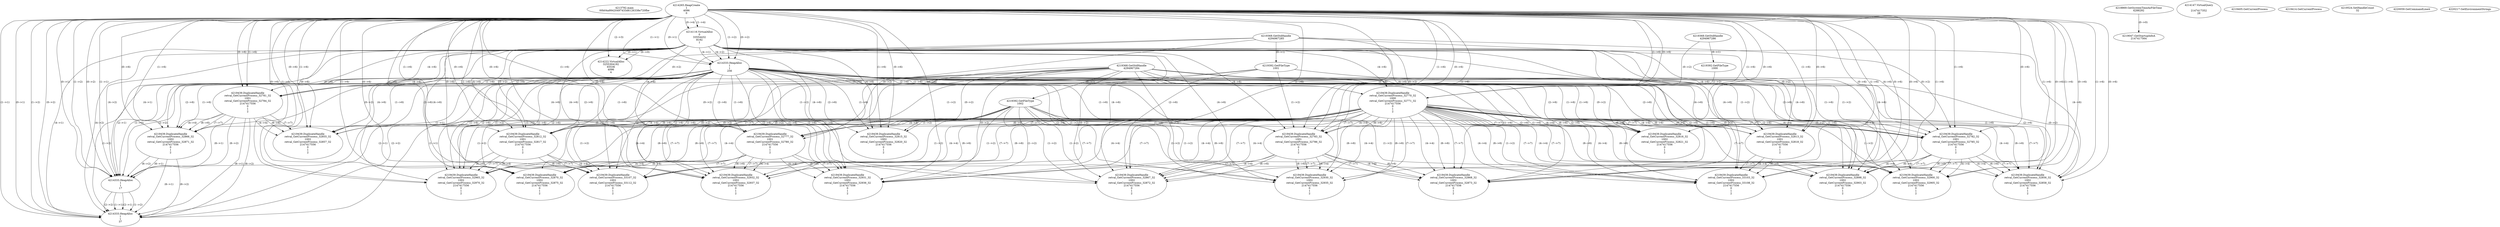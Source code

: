 // Global SCDG with merge call
digraph {
	0 [label="4213792.main
00b04a99420497433d6126338e720fbe"]
	1 [label="4214265.HeapCreate
1
4096
0"]
	2 [label="4218869.GetSystemTimeAsFileTime
4288292"]
	3 [label="4214116.VirtualAlloc
0
33554432
8192
1"]
	1 -> 3 [label="(1-->4)"]
	1 -> 3 [label="(0-->4)"]
	4 [label="4214147.VirtualQuery

2147417352
28"]
	5 [label="4214222.VirtualAlloc
3255304192
65536
4096
4"]
	3 -> 5 [label="(0-->1)"]
	1 -> 5 [label="(2-->3)"]
	3 -> 5 [label="(0-->0)"]
	6 [label="4214333.HeapAlloc
1
1
256"]
	1 -> 6 [label="(1-->1)"]
	1 -> 6 [label="(0-->1)"]
	3 -> 6 [label="(4-->1)"]
	1 -> 6 [label="(1-->2)"]
	1 -> 6 [label="(0-->2)"]
	3 -> 6 [label="(4-->2)"]
	7 [label="4219047.GetStartupInfoA
2147417564"]
	2 -> 7 [label="(0-->0)"]
	8 [label="4219368.GetStdHandle
4294967286"]
	9 [label="4219392.GetFileType
1000"]
	8 -> 9 [label="(0-->1)"]
	10 [label="4219368.GetStdHandle
4294967285"]
	11 [label="4219392.GetFileType
1001"]
	10 -> 11 [label="(0-->1)"]
	12 [label="4219405.GetCurrentProcess
"]
	13 [label="4219414.GetCurrentProcess
"]
	14 [label="4219439.DuplicateHandle
retval_GetCurrentProcess_32781_32
1001
retval_GetCurrentProcess_32784_32
2147417556
0
1
2"]
	10 -> 14 [label="(0-->2)"]
	11 -> 14 [label="(1-->2)"]
	1 -> 14 [label="(1-->6)"]
	1 -> 14 [label="(0-->6)"]
	3 -> 14 [label="(4-->6)"]
	6 -> 14 [label="(1-->6)"]
	6 -> 14 [label="(2-->6)"]
	15 [label="4219368.GetStdHandle
4294967284"]
	16 [label="4219392.GetFileType
1002"]
	15 -> 16 [label="(0-->1)"]
	17 [label="4219439.DuplicateHandle
retval_GetCurrentProcess_32866_32
1002
retval_GetCurrentProcess_32871_32
2147417556
0
1
2"]
	15 -> 17 [label="(0-->2)"]
	16 -> 17 [label="(1-->2)"]
	14 -> 17 [label="(4-->4)"]
	1 -> 17 [label="(1-->6)"]
	1 -> 17 [label="(0-->6)"]
	3 -> 17 [label="(4-->6)"]
	6 -> 17 [label="(1-->6)"]
	6 -> 17 [label="(2-->6)"]
	14 -> 17 [label="(6-->6)"]
	14 -> 17 [label="(7-->7)"]
	18 [label="4219524.SetHandleCount
32"]
	19 [label="4220059.GetCommandLineA
"]
	20 [label="4214333.HeapAlloc
1
1
17"]
	1 -> 20 [label="(1-->1)"]
	1 -> 20 [label="(0-->1)"]
	3 -> 20 [label="(4-->1)"]
	6 -> 20 [label="(1-->1)"]
	6 -> 20 [label="(2-->1)"]
	14 -> 20 [label="(6-->1)"]
	17 -> 20 [label="(6-->1)"]
	1 -> 20 [label="(1-->2)"]
	1 -> 20 [label="(0-->2)"]
	3 -> 20 [label="(4-->2)"]
	6 -> 20 [label="(1-->2)"]
	6 -> 20 [label="(2-->2)"]
	14 -> 20 [label="(6-->2)"]
	17 -> 20 [label="(6-->2)"]
	21 [label="4220217.GetEnvironmentStrings
"]
	22 [label="4214333.HeapAlloc
1
1
37"]
	1 -> 22 [label="(1-->1)"]
	1 -> 22 [label="(0-->1)"]
	3 -> 22 [label="(4-->1)"]
	6 -> 22 [label="(1-->1)"]
	6 -> 22 [label="(2-->1)"]
	14 -> 22 [label="(6-->1)"]
	17 -> 22 [label="(6-->1)"]
	20 -> 22 [label="(1-->1)"]
	20 -> 22 [label="(2-->1)"]
	1 -> 22 [label="(1-->2)"]
	1 -> 22 [label="(0-->2)"]
	3 -> 22 [label="(4-->2)"]
	6 -> 22 [label="(1-->2)"]
	6 -> 22 [label="(2-->2)"]
	14 -> 22 [label="(6-->2)"]
	17 -> 22 [label="(6-->2)"]
	20 -> 22 [label="(1-->2)"]
	20 -> 22 [label="(2-->2)"]
	23 [label="4219439.DuplicateHandle
retval_GetCurrentProcess_32770_32
1000
retval_GetCurrentProcess_32771_32
2147417556
0
1
2"]
	8 -> 23 [label="(0-->2)"]
	9 -> 23 [label="(1-->2)"]
	1 -> 23 [label="(1-->6)"]
	1 -> 23 [label="(0-->6)"]
	3 -> 23 [label="(4-->6)"]
	6 -> 23 [label="(1-->6)"]
	6 -> 23 [label="(2-->6)"]
	24 [label="4219439.DuplicateHandle
retval_GetCurrentProcess_32783_32
1001
retval_GetCurrentProcess_32786_32
2147417556
0
1
2"]
	10 -> 24 [label="(0-->2)"]
	11 -> 24 [label="(1-->2)"]
	23 -> 24 [label="(4-->4)"]
	1 -> 24 [label="(1-->6)"]
	1 -> 24 [label="(0-->6)"]
	3 -> 24 [label="(4-->6)"]
	6 -> 24 [label="(1-->6)"]
	6 -> 24 [label="(2-->6)"]
	23 -> 24 [label="(6-->6)"]
	23 -> 24 [label="(7-->7)"]
	25 [label="4219439.DuplicateHandle
retval_GetCurrentProcess_32868_32
1002
retval_GetCurrentProcess_32873_32
2147417556
0
1
2"]
	15 -> 25 [label="(0-->2)"]
	16 -> 25 [label="(1-->2)"]
	23 -> 25 [label="(4-->4)"]
	24 -> 25 [label="(4-->4)"]
	1 -> 25 [label="(1-->6)"]
	1 -> 25 [label="(0-->6)"]
	3 -> 25 [label="(4-->6)"]
	6 -> 25 [label="(1-->6)"]
	6 -> 25 [label="(2-->6)"]
	23 -> 25 [label="(6-->6)"]
	24 -> 25 [label="(6-->6)"]
	23 -> 25 [label="(7-->7)"]
	24 -> 25 [label="(7-->7)"]
	26 [label="4219439.DuplicateHandle
retval_GetCurrentProcess_32815_32
1002
retval_GetCurrentProcess_32820_32
2147417556
0
1
2"]
	15 -> 26 [label="(0-->2)"]
	16 -> 26 [label="(1-->2)"]
	1 -> 26 [label="(1-->6)"]
	1 -> 26 [label="(0-->6)"]
	3 -> 26 [label="(4-->6)"]
	6 -> 26 [label="(1-->6)"]
	6 -> 26 [label="(2-->6)"]
	27 [label="4219439.DuplicateHandle
retval_GetCurrentProcess_32816_32
1002
retval_GetCurrentProcess_32821_32
2147417556
0
1
2"]
	15 -> 27 [label="(0-->2)"]
	16 -> 27 [label="(1-->2)"]
	23 -> 27 [label="(4-->4)"]
	1 -> 27 [label="(1-->6)"]
	1 -> 27 [label="(0-->6)"]
	3 -> 27 [label="(4-->6)"]
	6 -> 27 [label="(1-->6)"]
	6 -> 27 [label="(2-->6)"]
	23 -> 27 [label="(6-->6)"]
	23 -> 27 [label="(7-->7)"]
	28 [label="4219439.DuplicateHandle
retval_GetCurrentProcess_32855_32
1002
retval_GetCurrentProcess_32857_32
2147417556
0
1
2"]
	15 -> 28 [label="(0-->2)"]
	16 -> 28 [label="(1-->2)"]
	14 -> 28 [label="(4-->4)"]
	1 -> 28 [label="(1-->6)"]
	1 -> 28 [label="(0-->6)"]
	3 -> 28 [label="(4-->6)"]
	6 -> 28 [label="(1-->6)"]
	6 -> 28 [label="(2-->6)"]
	14 -> 28 [label="(6-->6)"]
	14 -> 28 [label="(7-->7)"]
	29 [label="4219439.DuplicateHandle
retval_GetCurrentProcess_32782_32
1001
retval_GetCurrentProcess_32785_32
2147417556
0
1
2"]
	10 -> 29 [label="(0-->2)"]
	11 -> 29 [label="(1-->2)"]
	23 -> 29 [label="(4-->4)"]
	1 -> 29 [label="(1-->6)"]
	1 -> 29 [label="(0-->6)"]
	3 -> 29 [label="(4-->6)"]
	6 -> 29 [label="(1-->6)"]
	6 -> 29 [label="(2-->6)"]
	23 -> 29 [label="(6-->6)"]
	23 -> 29 [label="(7-->7)"]
	30 [label="4219439.DuplicateHandle
retval_GetCurrentProcess_32856_32
1002
retval_GetCurrentProcess_32858_32
2147417556
0
1
2"]
	15 -> 30 [label="(0-->2)"]
	16 -> 30 [label="(1-->2)"]
	23 -> 30 [label="(4-->4)"]
	29 -> 30 [label="(4-->4)"]
	1 -> 30 [label="(1-->6)"]
	1 -> 30 [label="(0-->6)"]
	3 -> 30 [label="(4-->6)"]
	6 -> 30 [label="(1-->6)"]
	6 -> 30 [label="(2-->6)"]
	23 -> 30 [label="(6-->6)"]
	29 -> 30 [label="(6-->6)"]
	23 -> 30 [label="(7-->7)"]
	29 -> 30 [label="(7-->7)"]
	31 [label="4219439.DuplicateHandle
retval_GetCurrentProcess_32777_32
1001
retval_GetCurrentProcess_32780_32
2147417556
0
1
2"]
	10 -> 31 [label="(0-->2)"]
	11 -> 31 [label="(1-->2)"]
	23 -> 31 [label="(4-->4)"]
	1 -> 31 [label="(1-->6)"]
	1 -> 31 [label="(0-->6)"]
	3 -> 31 [label="(4-->6)"]
	6 -> 31 [label="(1-->6)"]
	6 -> 31 [label="(2-->6)"]
	23 -> 31 [label="(6-->6)"]
	23 -> 31 [label="(7-->7)"]
	32 [label="4219439.DuplicateHandle
retval_GetCurrentProcess_32870_32
1002
retval_GetCurrentProcess_32875_32
2147417556
0
1
2"]
	15 -> 32 [label="(0-->2)"]
	16 -> 32 [label="(1-->2)"]
	23 -> 32 [label="(4-->4)"]
	31 -> 32 [label="(4-->4)"]
	1 -> 32 [label="(1-->6)"]
	1 -> 32 [label="(0-->6)"]
	3 -> 32 [label="(4-->6)"]
	6 -> 32 [label="(1-->6)"]
	6 -> 32 [label="(2-->6)"]
	23 -> 32 [label="(6-->6)"]
	31 -> 32 [label="(6-->6)"]
	23 -> 32 [label="(7-->7)"]
	31 -> 32 [label="(7-->7)"]
	33 [label="4219439.DuplicateHandle
retval_GetCurrentProcess_32898_32
1002
retval_GetCurrentProcess_32903_32
2147417556
0
1
2"]
	15 -> 33 [label="(0-->2)"]
	16 -> 33 [label="(1-->2)"]
	23 -> 33 [label="(4-->4)"]
	29 -> 33 [label="(4-->4)"]
	1 -> 33 [label="(1-->6)"]
	1 -> 33 [label="(0-->6)"]
	3 -> 33 [label="(4-->6)"]
	6 -> 33 [label="(1-->6)"]
	6 -> 33 [label="(2-->6)"]
	23 -> 33 [label="(6-->6)"]
	29 -> 33 [label="(6-->6)"]
	23 -> 33 [label="(7-->7)"]
	29 -> 33 [label="(7-->7)"]
	34 [label="4219439.DuplicateHandle
retval_GetCurrentProcess_32900_32
1002
retval_GetCurrentProcess_32905_32
2147417556
0
1
2"]
	15 -> 34 [label="(0-->2)"]
	16 -> 34 [label="(1-->2)"]
	23 -> 34 [label="(4-->4)"]
	29 -> 34 [label="(4-->4)"]
	1 -> 34 [label="(1-->6)"]
	1 -> 34 [label="(0-->6)"]
	3 -> 34 [label="(4-->6)"]
	6 -> 34 [label="(1-->6)"]
	6 -> 34 [label="(2-->6)"]
	23 -> 34 [label="(6-->6)"]
	29 -> 34 [label="(6-->6)"]
	23 -> 34 [label="(7-->7)"]
	29 -> 34 [label="(7-->7)"]
	35 [label="4219439.DuplicateHandle
retval_GetCurrentProcess_32867_32
1002
retval_GetCurrentProcess_32872_32
2147417556
0
1
2"]
	15 -> 35 [label="(0-->2)"]
	16 -> 35 [label="(1-->2)"]
	23 -> 35 [label="(4-->4)"]
	24 -> 35 [label="(4-->4)"]
	1 -> 35 [label="(1-->6)"]
	1 -> 35 [label="(0-->6)"]
	3 -> 35 [label="(4-->6)"]
	6 -> 35 [label="(1-->6)"]
	6 -> 35 [label="(2-->6)"]
	23 -> 35 [label="(6-->6)"]
	24 -> 35 [label="(6-->6)"]
	23 -> 35 [label="(7-->7)"]
	24 -> 35 [label="(7-->7)"]
	36 [label="4219439.DuplicateHandle
retval_GetCurrentProcess_32931_32
1002
retval_GetCurrentProcess_32936_32
2147417556
0
1
2"]
	15 -> 36 [label="(0-->2)"]
	16 -> 36 [label="(1-->2)"]
	23 -> 36 [label="(4-->4)"]
	31 -> 36 [label="(4-->4)"]
	1 -> 36 [label="(1-->6)"]
	1 -> 36 [label="(0-->6)"]
	3 -> 36 [label="(4-->6)"]
	6 -> 36 [label="(1-->6)"]
	6 -> 36 [label="(2-->6)"]
	23 -> 36 [label="(6-->6)"]
	31 -> 36 [label="(6-->6)"]
	23 -> 36 [label="(7-->7)"]
	31 -> 36 [label="(7-->7)"]
	37 [label="4219439.DuplicateHandle
retval_GetCurrentProcess_32812_32
1001
retval_GetCurrentProcess_32817_32
2147417556
0
1
2"]
	10 -> 37 [label="(0-->2)"]
	11 -> 37 [label="(1-->2)"]
	23 -> 37 [label="(4-->4)"]
	1 -> 37 [label="(1-->6)"]
	1 -> 37 [label="(0-->6)"]
	3 -> 37 [label="(4-->6)"]
	6 -> 37 [label="(1-->6)"]
	6 -> 37 [label="(2-->6)"]
	23 -> 37 [label="(6-->6)"]
	23 -> 37 [label="(7-->7)"]
	38 [label="4219439.DuplicateHandle
retval_GetCurrentProcess_32965_32
1002
retval_GetCurrentProcess_32970_32
2147417556
0
1
2"]
	15 -> 38 [label="(0-->2)"]
	16 -> 38 [label="(1-->2)"]
	23 -> 38 [label="(4-->4)"]
	37 -> 38 [label="(4-->4)"]
	1 -> 38 [label="(1-->6)"]
	1 -> 38 [label="(0-->6)"]
	3 -> 38 [label="(4-->6)"]
	6 -> 38 [label="(1-->6)"]
	6 -> 38 [label="(2-->6)"]
	23 -> 38 [label="(6-->6)"]
	37 -> 38 [label="(6-->6)"]
	23 -> 38 [label="(7-->7)"]
	37 -> 38 [label="(7-->7)"]
	39 [label="4219439.DuplicateHandle
retval_GetCurrentProcess_32930_32
1002
retval_GetCurrentProcess_32935_32
2147417556
0
1
2"]
	15 -> 39 [label="(0-->2)"]
	16 -> 39 [label="(1-->2)"]
	23 -> 39 [label="(4-->4)"]
	24 -> 39 [label="(4-->4)"]
	1 -> 39 [label="(1-->6)"]
	1 -> 39 [label="(0-->6)"]
	3 -> 39 [label="(4-->6)"]
	6 -> 39 [label="(1-->6)"]
	6 -> 39 [label="(2-->6)"]
	23 -> 39 [label="(6-->6)"]
	24 -> 39 [label="(6-->6)"]
	23 -> 39 [label="(7-->7)"]
	24 -> 39 [label="(7-->7)"]
	40 [label="4219439.DuplicateHandle
retval_GetCurrentProcess_32932_32
1002
retval_GetCurrentProcess_32937_32
2147417556
0
1
2"]
	15 -> 40 [label="(0-->2)"]
	16 -> 40 [label="(1-->2)"]
	23 -> 40 [label="(4-->4)"]
	31 -> 40 [label="(4-->4)"]
	1 -> 40 [label="(1-->6)"]
	1 -> 40 [label="(0-->6)"]
	3 -> 40 [label="(4-->6)"]
	6 -> 40 [label="(1-->6)"]
	6 -> 40 [label="(2-->6)"]
	23 -> 40 [label="(6-->6)"]
	31 -> 40 [label="(6-->6)"]
	23 -> 40 [label="(7-->7)"]
	31 -> 40 [label="(7-->7)"]
	41 [label="4219439.DuplicateHandle
retval_GetCurrentProcess_33107_32
1002
retval_GetCurrentProcess_33112_32
2147417556
0
1
2"]
	15 -> 41 [label="(0-->2)"]
	16 -> 41 [label="(1-->2)"]
	23 -> 41 [label="(4-->4)"]
	37 -> 41 [label="(4-->4)"]
	1 -> 41 [label="(1-->6)"]
	1 -> 41 [label="(0-->6)"]
	3 -> 41 [label="(4-->6)"]
	6 -> 41 [label="(1-->6)"]
	6 -> 41 [label="(2-->6)"]
	23 -> 41 [label="(6-->6)"]
	37 -> 41 [label="(6-->6)"]
	23 -> 41 [label="(7-->7)"]
	37 -> 41 [label="(7-->7)"]
	42 [label="4219439.DuplicateHandle
retval_GetCurrentProcess_32813_32
1001
retval_GetCurrentProcess_32818_32
2147417556
0
1
2"]
	10 -> 42 [label="(0-->2)"]
	11 -> 42 [label="(1-->2)"]
	23 -> 42 [label="(4-->4)"]
	1 -> 42 [label="(1-->6)"]
	1 -> 42 [label="(0-->6)"]
	3 -> 42 [label="(4-->6)"]
	6 -> 42 [label="(1-->6)"]
	6 -> 42 [label="(2-->6)"]
	23 -> 42 [label="(6-->6)"]
	23 -> 42 [label="(7-->7)"]
	43 [label="4219439.DuplicateHandle
retval_GetCurrentProcess_33103_32
1002
retval_GetCurrentProcess_33108_32
2147417556
0
1
2"]
	15 -> 43 [label="(0-->2)"]
	16 -> 43 [label="(1-->2)"]
	23 -> 43 [label="(4-->4)"]
	42 -> 43 [label="(4-->4)"]
	1 -> 43 [label="(1-->6)"]
	1 -> 43 [label="(0-->6)"]
	3 -> 43 [label="(4-->6)"]
	6 -> 43 [label="(1-->6)"]
	6 -> 43 [label="(2-->6)"]
	23 -> 43 [label="(6-->6)"]
	42 -> 43 [label="(6-->6)"]
	23 -> 43 [label="(7-->7)"]
	42 -> 43 [label="(7-->7)"]
}
